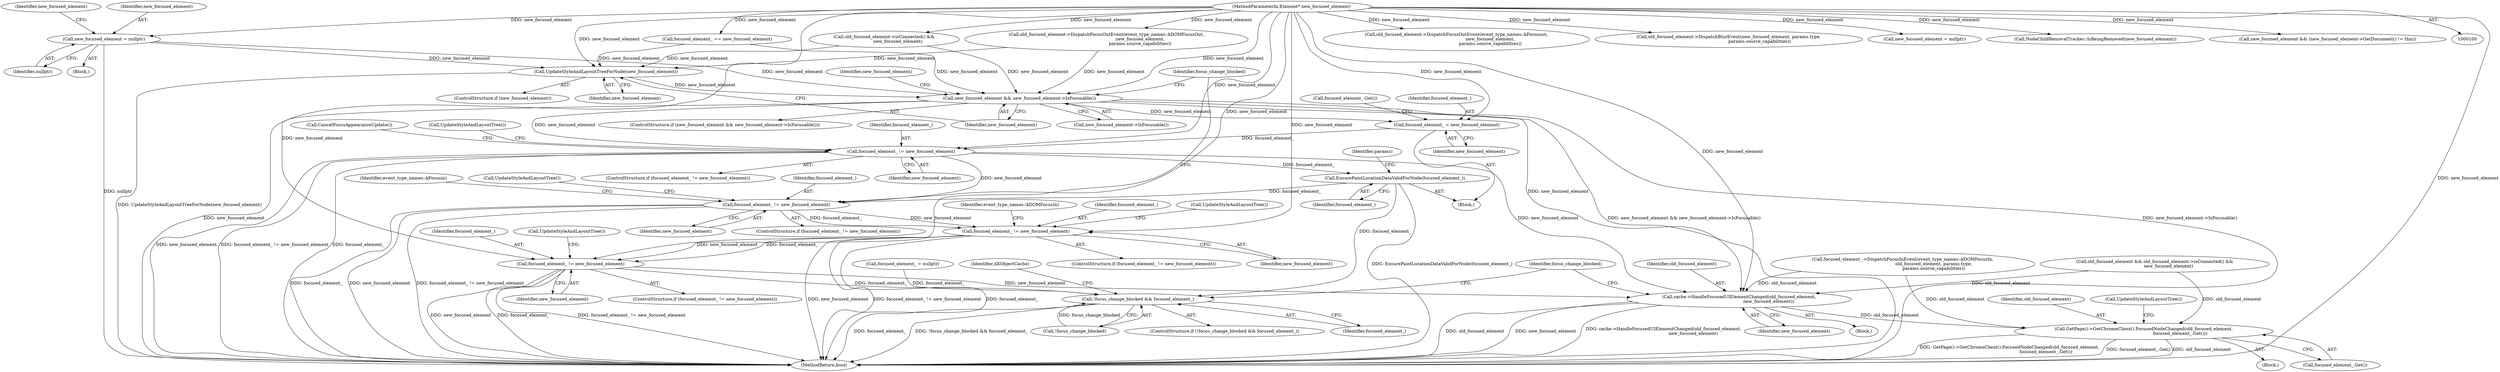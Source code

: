 digraph "0_Chrome_c3957448cfc6e299165196a33cd954b790875fdb@pointer" {
"1000205" [label="(Call,new_focused_element = nullptr)"];
"1000101" [label="(MethodParameterIn,Element* new_focused_element)"];
"1000210" [label="(Call,UpdateStyleAndLayoutTreeForNode(new_focused_element))"];
"1000213" [label="(Call,new_focused_element && new_focused_element->IsFocusable())"];
"1000237" [label="(Call,focused_element_ = new_focused_element)"];
"1000262" [label="(Call,focused_element_ != new_focused_element)"];
"1000277" [label="(Call,EnsurePaintLocationDataValidForNode(focused_element_))"];
"1000300" [label="(Call,focused_element_ != new_focused_element)"];
"1000324" [label="(Call,focused_element_ != new_focused_element)"];
"1000348" [label="(Call,focused_element_ != new_focused_element)"];
"1000363" [label="(Call,!focus_change_blocked && focused_element_)"];
"1000375" [label="(Call,cache->HandleFocusedUIElementChanged(old_focused_element,\n                                           new_focused_element))"];
"1000384" [label="(Call,GetPage()->GetChromeClient().FocusedNodeChanged(old_focused_element,\n                                                     focused_element_.Get()))"];
"1000187" [label="(Call,old_focused_element->DispatchFocusOutEvent(event_type_names::kFocusout,\n                                                 new_focused_element,\n                                                 params.source_capabilities))"];
"1000347" [label="(ControlStructure,if (focused_element_ != new_focused_element))"];
"1000339" [label="(Identifier,event_type_names::kDOMFocusIn)"];
"1000145" [label="(Call,old_focused_element->isConnected() &&\n                    new_focused_element)"];
"1000300" [label="(Call,focused_element_ != new_focused_element)"];
"1000302" [label="(Identifier,new_focused_element)"];
"1000386" [label="(Call,focused_element_.Get())"];
"1000277" [label="(Call,EnsurePaintLocationDataValidForNode(focused_element_))"];
"1000376" [label="(Identifier,old_focused_element)"];
"1000241" [label="(Call,focused_element_.Get())"];
"1000326" [label="(Identifier,new_focused_element)"];
"1000398" [label="(MethodReturn,bool)"];
"1000209" [label="(Identifier,new_focused_element)"];
"1000193" [label="(Call,old_focused_element->DispatchFocusOutEvent(event_type_names::kDOMFocusOut,\n                                                 new_focused_element,\n                                                 params.source_capabilities))"];
"1000348" [label="(Call,focused_element_ != new_focused_element)"];
"1000278" [label="(Identifier,focused_element_)"];
"1000212" [label="(ControlStructure,if (new_focused_element && new_focused_element->IsFocusable()))"];
"1000350" [label="(Identifier,new_focused_element)"];
"1000237" [label="(Call,focused_element_ = new_focused_element)"];
"1000170" [label="(Call,old_focused_element->DispatchBlurEvent(new_focused_element, params.type,\n                                             params.source_capabilities))"];
"1000352" [label="(Call,UpdateStyleAndLayoutTree())"];
"1000221" [label="(Identifier,new_focused_element)"];
"1000315" [label="(Identifier,event_type_names::kFocusin)"];
"1000304" [label="(Call,UpdateStyleAndLayoutTree())"];
"1000383" [label="(Block,)"];
"1000122" [label="(Call,focused_element_ == new_focused_element)"];
"1000206" [label="(Identifier,new_focused_element)"];
"1000338" [label="(Call,focused_element_->DispatchFocusInEvent(event_type_names::kDOMFocusIn,\n                                             old_focused_element, params.type,\n                                             params.source_capabilities))"];
"1000364" [label="(Call,!focus_change_blocked)"];
"1000143" [label="(Call,old_focused_element && old_focused_element->isConnected() &&\n                    new_focused_element)"];
"1000385" [label="(Identifier,old_focused_element)"];
"1000261" [label="(ControlStructure,if (focused_element_ != new_focused_element))"];
"1000381" [label="(Identifier,focus_change_blocked)"];
"1000299" [label="(ControlStructure,if (focused_element_ != new_focused_element))"];
"1000374" [label="(Block,)"];
"1000325" [label="(Identifier,focused_element_)"];
"1000184" [label="(Call,new_focused_element = nullptr)"];
"1000281" [label="(Identifier,params)"];
"1000214" [label="(Identifier,new_focused_element)"];
"1000117" [label="(Call,NodeChildRemovalTracker::IsBeingRemoved(new_focused_element))"];
"1000135" [label="(Call,focused_element_ = nullptr)"];
"1000384" [label="(Call,GetPage()->GetChromeClient().FocusedNodeChanged(old_focused_element,\n                                                     focused_element_.Get()))"];
"1000208" [label="(ControlStructure,if (new_focused_element))"];
"1000109" [label="(Call,new_focused_element && (new_focused_element->GetDocument() != this))"];
"1000263" [label="(Identifier,focused_element_)"];
"1000324" [label="(Call,focused_element_ != new_focused_element)"];
"1000276" [label="(Call,CancelFocusAppearanceUpdate())"];
"1000375" [label="(Call,cache->HandleFocusedUIElementChanged(old_focused_element,\n                                           new_focused_element))"];
"1000362" [label="(ControlStructure,if (!focus_change_blocked && focused_element_))"];
"1000363" [label="(Call,!focus_change_blocked && focused_element_)"];
"1000387" [label="(Call,UpdateStyleAndLayoutTree())"];
"1000328" [label="(Call,UpdateStyleAndLayoutTree())"];
"1000301" [label="(Identifier,focused_element_)"];
"1000211" [label="(Identifier,new_focused_element)"];
"1000349" [label="(Identifier,focused_element_)"];
"1000238" [label="(Identifier,focused_element_)"];
"1000213" [label="(Call,new_focused_element && new_focused_element->IsFocusable())"];
"1000101" [label="(MethodParameterIn,Element* new_focused_element)"];
"1000323" [label="(ControlStructure,if (focused_element_ != new_focused_element))"];
"1000377" [label="(Identifier,new_focused_element)"];
"1000365" [label="(Identifier,focus_change_blocked)"];
"1000207" [label="(Identifier,nullptr)"];
"1000215" [label="(Call,new_focused_element->IsFocusable())"];
"1000239" [label="(Identifier,new_focused_element)"];
"1000216" [label="(Block,)"];
"1000205" [label="(Call,new_focused_element = nullptr)"];
"1000264" [label="(Identifier,new_focused_element)"];
"1000371" [label="(Identifier,AXObjectCache)"];
"1000201" [label="(Block,)"];
"1000366" [label="(Identifier,focused_element_)"];
"1000262" [label="(Call,focused_element_ != new_focused_element)"];
"1000210" [label="(Call,UpdateStyleAndLayoutTreeForNode(new_focused_element))"];
"1000266" [label="(Call,UpdateStyleAndLayoutTree())"];
"1000205" -> "1000201"  [label="AST: "];
"1000205" -> "1000207"  [label="CFG: "];
"1000206" -> "1000205"  [label="AST: "];
"1000207" -> "1000205"  [label="AST: "];
"1000209" -> "1000205"  [label="CFG: "];
"1000205" -> "1000398"  [label="DDG: nullptr"];
"1000101" -> "1000205"  [label="DDG: new_focused_element"];
"1000205" -> "1000210"  [label="DDG: new_focused_element"];
"1000205" -> "1000213"  [label="DDG: new_focused_element"];
"1000101" -> "1000100"  [label="AST: "];
"1000101" -> "1000398"  [label="DDG: new_focused_element"];
"1000101" -> "1000109"  [label="DDG: new_focused_element"];
"1000101" -> "1000117"  [label="DDG: new_focused_element"];
"1000101" -> "1000122"  [label="DDG: new_focused_element"];
"1000101" -> "1000145"  [label="DDG: new_focused_element"];
"1000101" -> "1000170"  [label="DDG: new_focused_element"];
"1000101" -> "1000184"  [label="DDG: new_focused_element"];
"1000101" -> "1000187"  [label="DDG: new_focused_element"];
"1000101" -> "1000193"  [label="DDG: new_focused_element"];
"1000101" -> "1000210"  [label="DDG: new_focused_element"];
"1000101" -> "1000213"  [label="DDG: new_focused_element"];
"1000101" -> "1000237"  [label="DDG: new_focused_element"];
"1000101" -> "1000262"  [label="DDG: new_focused_element"];
"1000101" -> "1000300"  [label="DDG: new_focused_element"];
"1000101" -> "1000324"  [label="DDG: new_focused_element"];
"1000101" -> "1000348"  [label="DDG: new_focused_element"];
"1000101" -> "1000375"  [label="DDG: new_focused_element"];
"1000210" -> "1000208"  [label="AST: "];
"1000210" -> "1000211"  [label="CFG: "];
"1000211" -> "1000210"  [label="AST: "];
"1000214" -> "1000210"  [label="CFG: "];
"1000210" -> "1000398"  [label="DDG: UpdateStyleAndLayoutTreeForNode(new_focused_element)"];
"1000193" -> "1000210"  [label="DDG: new_focused_element"];
"1000145" -> "1000210"  [label="DDG: new_focused_element"];
"1000122" -> "1000210"  [label="DDG: new_focused_element"];
"1000210" -> "1000213"  [label="DDG: new_focused_element"];
"1000213" -> "1000212"  [label="AST: "];
"1000213" -> "1000214"  [label="CFG: "];
"1000213" -> "1000215"  [label="CFG: "];
"1000214" -> "1000213"  [label="AST: "];
"1000215" -> "1000213"  [label="AST: "];
"1000221" -> "1000213"  [label="CFG: "];
"1000365" -> "1000213"  [label="CFG: "];
"1000213" -> "1000398"  [label="DDG: new_focused_element"];
"1000213" -> "1000398"  [label="DDG: new_focused_element && new_focused_element->IsFocusable()"];
"1000213" -> "1000398"  [label="DDG: new_focused_element->IsFocusable()"];
"1000193" -> "1000213"  [label="DDG: new_focused_element"];
"1000145" -> "1000213"  [label="DDG: new_focused_element"];
"1000122" -> "1000213"  [label="DDG: new_focused_element"];
"1000213" -> "1000237"  [label="DDG: new_focused_element"];
"1000213" -> "1000262"  [label="DDG: new_focused_element"];
"1000213" -> "1000375"  [label="DDG: new_focused_element"];
"1000237" -> "1000216"  [label="AST: "];
"1000237" -> "1000239"  [label="CFG: "];
"1000238" -> "1000237"  [label="AST: "];
"1000239" -> "1000237"  [label="AST: "];
"1000241" -> "1000237"  [label="CFG: "];
"1000237" -> "1000262"  [label="DDG: focused_element_"];
"1000262" -> "1000261"  [label="AST: "];
"1000262" -> "1000264"  [label="CFG: "];
"1000263" -> "1000262"  [label="AST: "];
"1000264" -> "1000262"  [label="AST: "];
"1000266" -> "1000262"  [label="CFG: "];
"1000276" -> "1000262"  [label="CFG: "];
"1000262" -> "1000398"  [label="DDG: focused_element_ != new_focused_element"];
"1000262" -> "1000398"  [label="DDG: focused_element_"];
"1000262" -> "1000398"  [label="DDG: new_focused_element"];
"1000262" -> "1000277"  [label="DDG: focused_element_"];
"1000262" -> "1000300"  [label="DDG: new_focused_element"];
"1000262" -> "1000375"  [label="DDG: new_focused_element"];
"1000277" -> "1000216"  [label="AST: "];
"1000277" -> "1000278"  [label="CFG: "];
"1000278" -> "1000277"  [label="AST: "];
"1000281" -> "1000277"  [label="CFG: "];
"1000277" -> "1000398"  [label="DDG: EnsurePaintLocationDataValidForNode(focused_element_)"];
"1000277" -> "1000300"  [label="DDG: focused_element_"];
"1000277" -> "1000363"  [label="DDG: focused_element_"];
"1000300" -> "1000299"  [label="AST: "];
"1000300" -> "1000302"  [label="CFG: "];
"1000301" -> "1000300"  [label="AST: "];
"1000302" -> "1000300"  [label="AST: "];
"1000304" -> "1000300"  [label="CFG: "];
"1000315" -> "1000300"  [label="CFG: "];
"1000300" -> "1000398"  [label="DDG: focused_element_"];
"1000300" -> "1000398"  [label="DDG: new_focused_element"];
"1000300" -> "1000398"  [label="DDG: focused_element_ != new_focused_element"];
"1000300" -> "1000324"  [label="DDG: focused_element_"];
"1000300" -> "1000324"  [label="DDG: new_focused_element"];
"1000324" -> "1000323"  [label="AST: "];
"1000324" -> "1000326"  [label="CFG: "];
"1000325" -> "1000324"  [label="AST: "];
"1000326" -> "1000324"  [label="AST: "];
"1000328" -> "1000324"  [label="CFG: "];
"1000339" -> "1000324"  [label="CFG: "];
"1000324" -> "1000398"  [label="DDG: new_focused_element"];
"1000324" -> "1000398"  [label="DDG: focused_element_ != new_focused_element"];
"1000324" -> "1000398"  [label="DDG: focused_element_"];
"1000324" -> "1000348"  [label="DDG: focused_element_"];
"1000324" -> "1000348"  [label="DDG: new_focused_element"];
"1000348" -> "1000347"  [label="AST: "];
"1000348" -> "1000350"  [label="CFG: "];
"1000349" -> "1000348"  [label="AST: "];
"1000350" -> "1000348"  [label="AST: "];
"1000352" -> "1000348"  [label="CFG: "];
"1000365" -> "1000348"  [label="CFG: "];
"1000348" -> "1000398"  [label="DDG: focused_element_"];
"1000348" -> "1000398"  [label="DDG: focused_element_ != new_focused_element"];
"1000348" -> "1000398"  [label="DDG: new_focused_element"];
"1000348" -> "1000363"  [label="DDG: focused_element_"];
"1000348" -> "1000375"  [label="DDG: new_focused_element"];
"1000363" -> "1000362"  [label="AST: "];
"1000363" -> "1000364"  [label="CFG: "];
"1000363" -> "1000366"  [label="CFG: "];
"1000364" -> "1000363"  [label="AST: "];
"1000366" -> "1000363"  [label="AST: "];
"1000371" -> "1000363"  [label="CFG: "];
"1000381" -> "1000363"  [label="CFG: "];
"1000363" -> "1000398"  [label="DDG: focused_element_"];
"1000363" -> "1000398"  [label="DDG: !focus_change_blocked && focused_element_"];
"1000364" -> "1000363"  [label="DDG: focus_change_blocked"];
"1000135" -> "1000363"  [label="DDG: focused_element_"];
"1000375" -> "1000374"  [label="AST: "];
"1000375" -> "1000377"  [label="CFG: "];
"1000376" -> "1000375"  [label="AST: "];
"1000377" -> "1000375"  [label="AST: "];
"1000381" -> "1000375"  [label="CFG: "];
"1000375" -> "1000398"  [label="DDG: old_focused_element"];
"1000375" -> "1000398"  [label="DDG: new_focused_element"];
"1000375" -> "1000398"  [label="DDG: cache->HandleFocusedUIElementChanged(old_focused_element,\n                                           new_focused_element)"];
"1000143" -> "1000375"  [label="DDG: old_focused_element"];
"1000338" -> "1000375"  [label="DDG: old_focused_element"];
"1000375" -> "1000384"  [label="DDG: old_focused_element"];
"1000384" -> "1000383"  [label="AST: "];
"1000384" -> "1000386"  [label="CFG: "];
"1000385" -> "1000384"  [label="AST: "];
"1000386" -> "1000384"  [label="AST: "];
"1000387" -> "1000384"  [label="CFG: "];
"1000384" -> "1000398"  [label="DDG: GetPage()->GetChromeClient().FocusedNodeChanged(old_focused_element,\n                                                     focused_element_.Get())"];
"1000384" -> "1000398"  [label="DDG: focused_element_.Get()"];
"1000384" -> "1000398"  [label="DDG: old_focused_element"];
"1000143" -> "1000384"  [label="DDG: old_focused_element"];
"1000338" -> "1000384"  [label="DDG: old_focused_element"];
}
